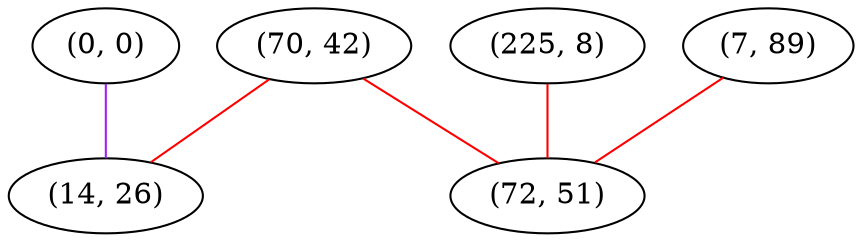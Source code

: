 graph "" {
"(0, 0)";
"(70, 42)";
"(225, 8)";
"(7, 89)";
"(72, 51)";
"(14, 26)";
"(0, 0)" -- "(14, 26)"  [color=purple, key=0, weight=4];
"(70, 42)" -- "(72, 51)"  [color=red, key=0, weight=1];
"(70, 42)" -- "(14, 26)"  [color=red, key=0, weight=1];
"(225, 8)" -- "(72, 51)"  [color=red, key=0, weight=1];
"(7, 89)" -- "(72, 51)"  [color=red, key=0, weight=1];
}
